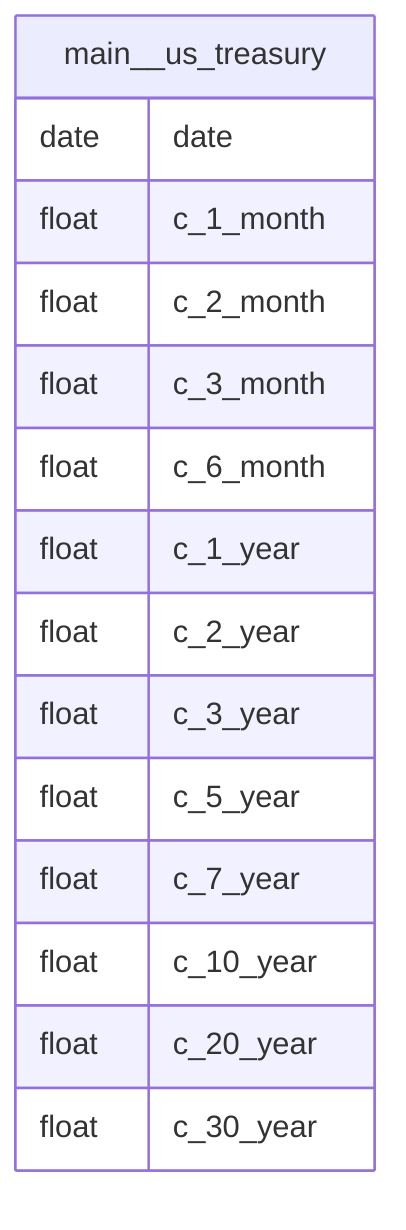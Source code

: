 %% Column alias mapping for Mermaid-safe names
%% main.us_treasury.1_month → c_1_month
%% main.us_treasury.2_month → c_2_month
%% main.us_treasury.3_month → c_3_month
%% main.us_treasury.6_month → c_6_month
%% main.us_treasury.1_year → c_1_year
%% main.us_treasury.2_year → c_2_year
%% main.us_treasury.3_year → c_3_year
%% main.us_treasury.5_year → c_5_year
%% main.us_treasury.7_year → c_7_year
%% main.us_treasury.10_year → c_10_year
%% main.us_treasury.20_year → c_20_year
%% main.us_treasury.30_year → c_30_year

erDiagram
main__us_treasury {
  date date
  float c_1_month
  float c_2_month
  float c_3_month
  float c_6_month
  float c_1_year
  float c_2_year
  float c_3_year
  float c_5_year
  float c_7_year
  float c_10_year
  float c_20_year
  float c_30_year
}